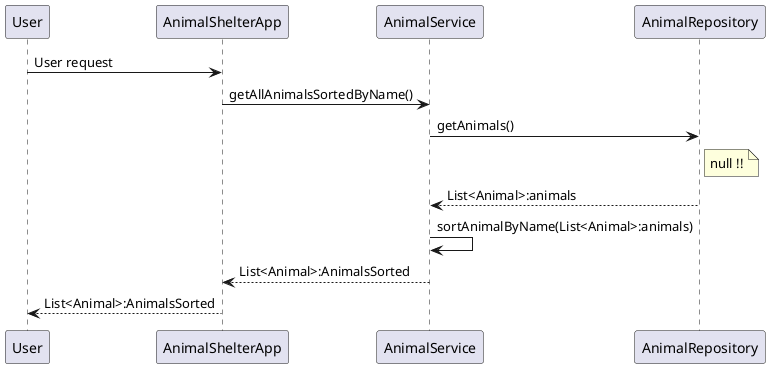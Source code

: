@startuml

User -> AnimalShelterApp : User request
AnimalShelterApp -> AnimalService : getAllAnimalsSortedByName()
AnimalService -> AnimalRepository : getAnimals()

note right of AnimalRepository : null !!

AnimalService <-- AnimalRepository : List<Animal>:animals
AnimalService -> AnimalService : sortAnimalByName(List<Animal>:animals)

AnimalShelterApp <-- AnimalService : List<Animal>:AnimalsSorted
User <-- AnimalShelterApp : List<Animal>:AnimalsSorted

@enduml
